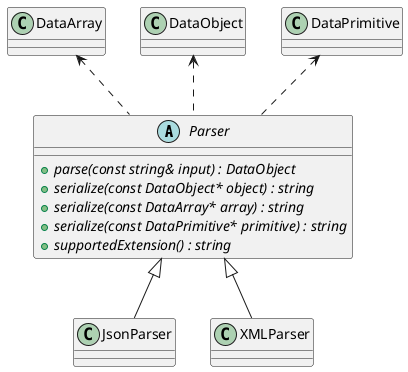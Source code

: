 @startuml


/' Objects '/


abstract class Parser {
	+{abstract} parse(const string& input) : DataObject 
	+{abstract} serialize(const DataObject* object) : string 
	+{abstract} serialize(const DataArray* array) : string 
	+{abstract} serialize(const DataPrimitive* primitive) : string 
	+{abstract} supportedExtension() : string 
}




/' Inheritance relationships '/


.Parser <|-- .JsonParser


.Parser <|-- .XMLParser





/' Dependency relationships '/



.DataArray <.. .Parser


.DataObject <.. .Parser


.DataPrimitive <.. .Parser







/' Nested objects '/



@enduml
